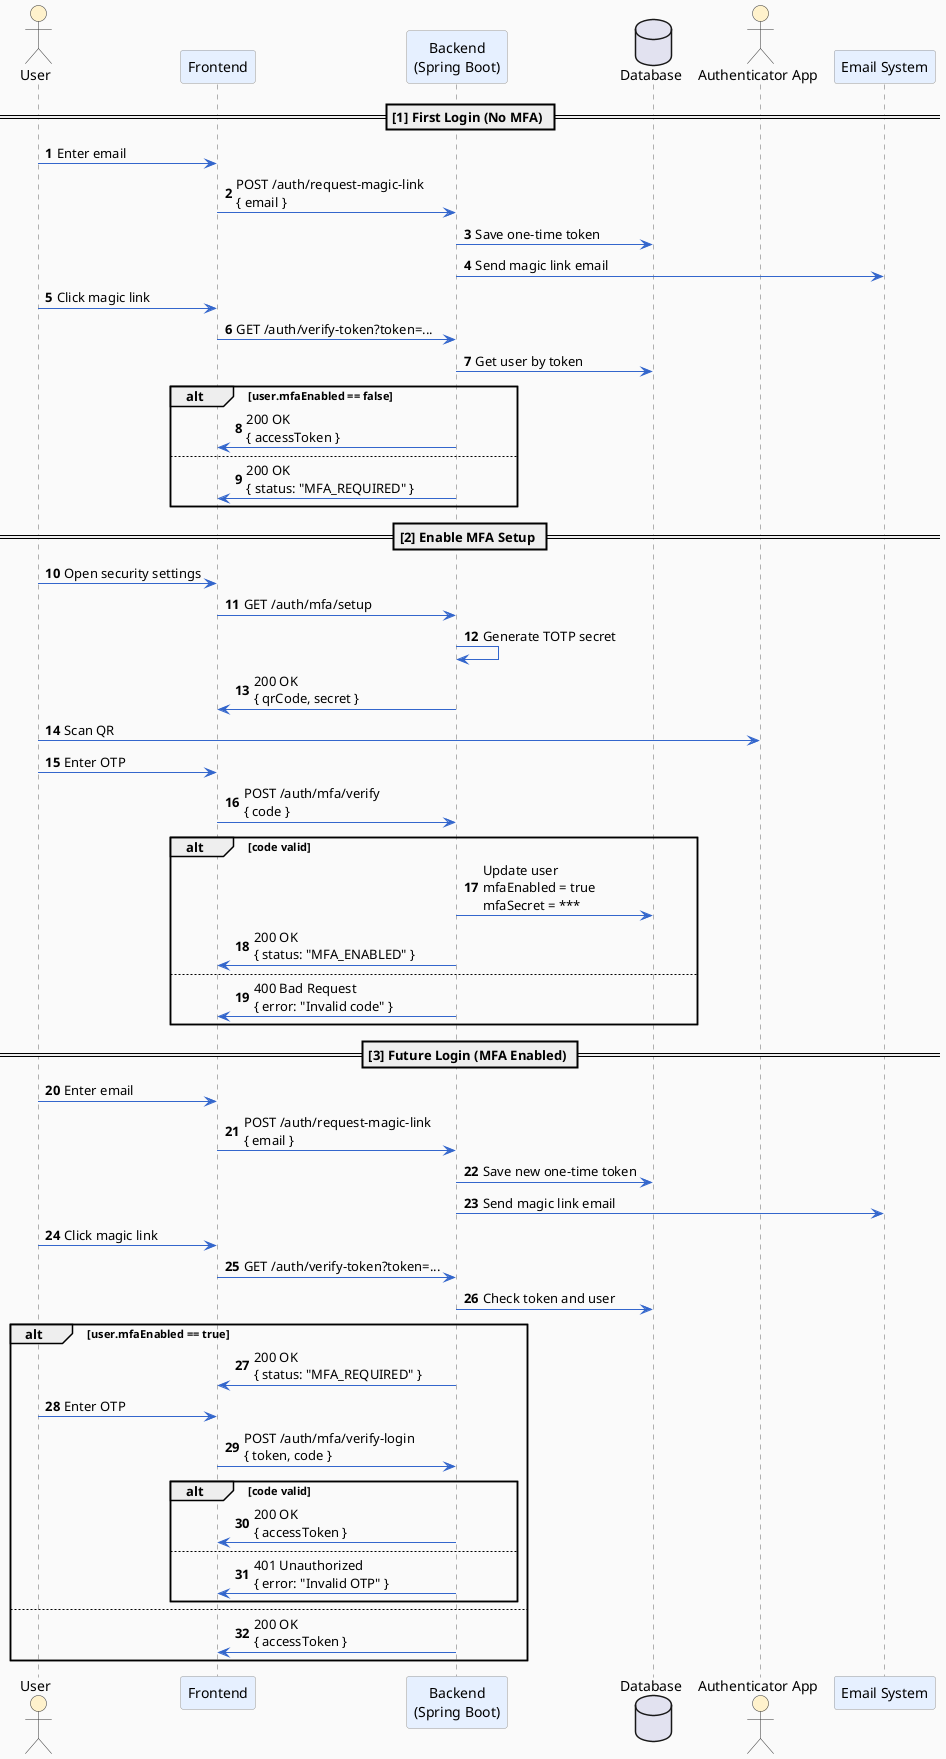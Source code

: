 @startuml
skinparam backgroundColor #FAFAFA
skinparam sequence {
    AutoNumber on
    ArrowColor #3366cc
    LifeLineBorderColor #666666
    ParticipantBorderColor #999999
    ParticipantBackgroundColor #E6F0FF
    ActorBorderColor #333333
    ActorBackgroundColor #FFF2CC
    BoxBorderColor #888888
}

AutoNumber
actor User
participant "Frontend" as FE
participant "Backend\n(Spring Boot)" as BE
database "Database" as DB
actor "Authenticator App" as AuthApp
participant "Email System" as Email

== [1] First Login (No MFA) ==
box "First login without MFA" #DDFFDD
User -> FE : Enter email
FE -> BE : POST /auth/request-magic-link\n{ email }
BE -> DB : Save one-time token
BE -> Email : Send magic link email
User -> FE : Click magic link
FE -> BE : GET /auth/verify-token?token=...
BE -> DB : Get user by token
alt user.mfaEnabled == false
    BE -> FE : 200 OK\n{ accessToken }
else
    BE -> FE : 200 OK\n{ status: "MFA_REQUIRED" }
end
end box

== [2] Enable MFA Setup ==
box "Enable MFA" #FFFFDD
User -> FE : Open security settings
FE -> BE : GET /auth/mfa/setup
BE -> BE : Generate TOTP secret
BE -> FE : 200 OK\n{ qrCode, secret }
User -> AuthApp : Scan QR
User -> FE : Enter OTP
FE -> BE : POST /auth/mfa/verify\n{ code }
alt code valid
    BE -> DB : Update user\nmfaEnabled = true\nmfaSecret = ***
    BE -> FE : 200 OK\n{ status: "MFA_ENABLED" }
else
    BE -> FE : 400 Bad Request\n{ error: "Invalid code" }
end
end box

== [3] Future Login (MFA Enabled) ==
box "Future login with MFA enabled" #FFEEEE
User -> FE : Enter email
FE -> BE : POST /auth/request-magic-link\n{ email }
BE -> DB : Save new one-time token
BE -> Email : Send magic link email
User -> FE : Click magic link
FE -> BE : GET /auth/verify-token?token=...
BE -> DB : Check token and user
alt user.mfaEnabled == true
    BE -> FE : 200 OK\n{ status: "MFA_REQUIRED" }
    User -> FE : Enter OTP
    FE -> BE : POST /auth/mfa/verify-login\n{ token, code }
    alt code valid
        BE -> FE : 200 OK\n{ accessToken }
    else
        BE -> FE : 401 Unauthorized\n{ error: "Invalid OTP" }
    end
else
    BE -> FE : 200 OK\n{ accessToken }
end
end box

@enduml

